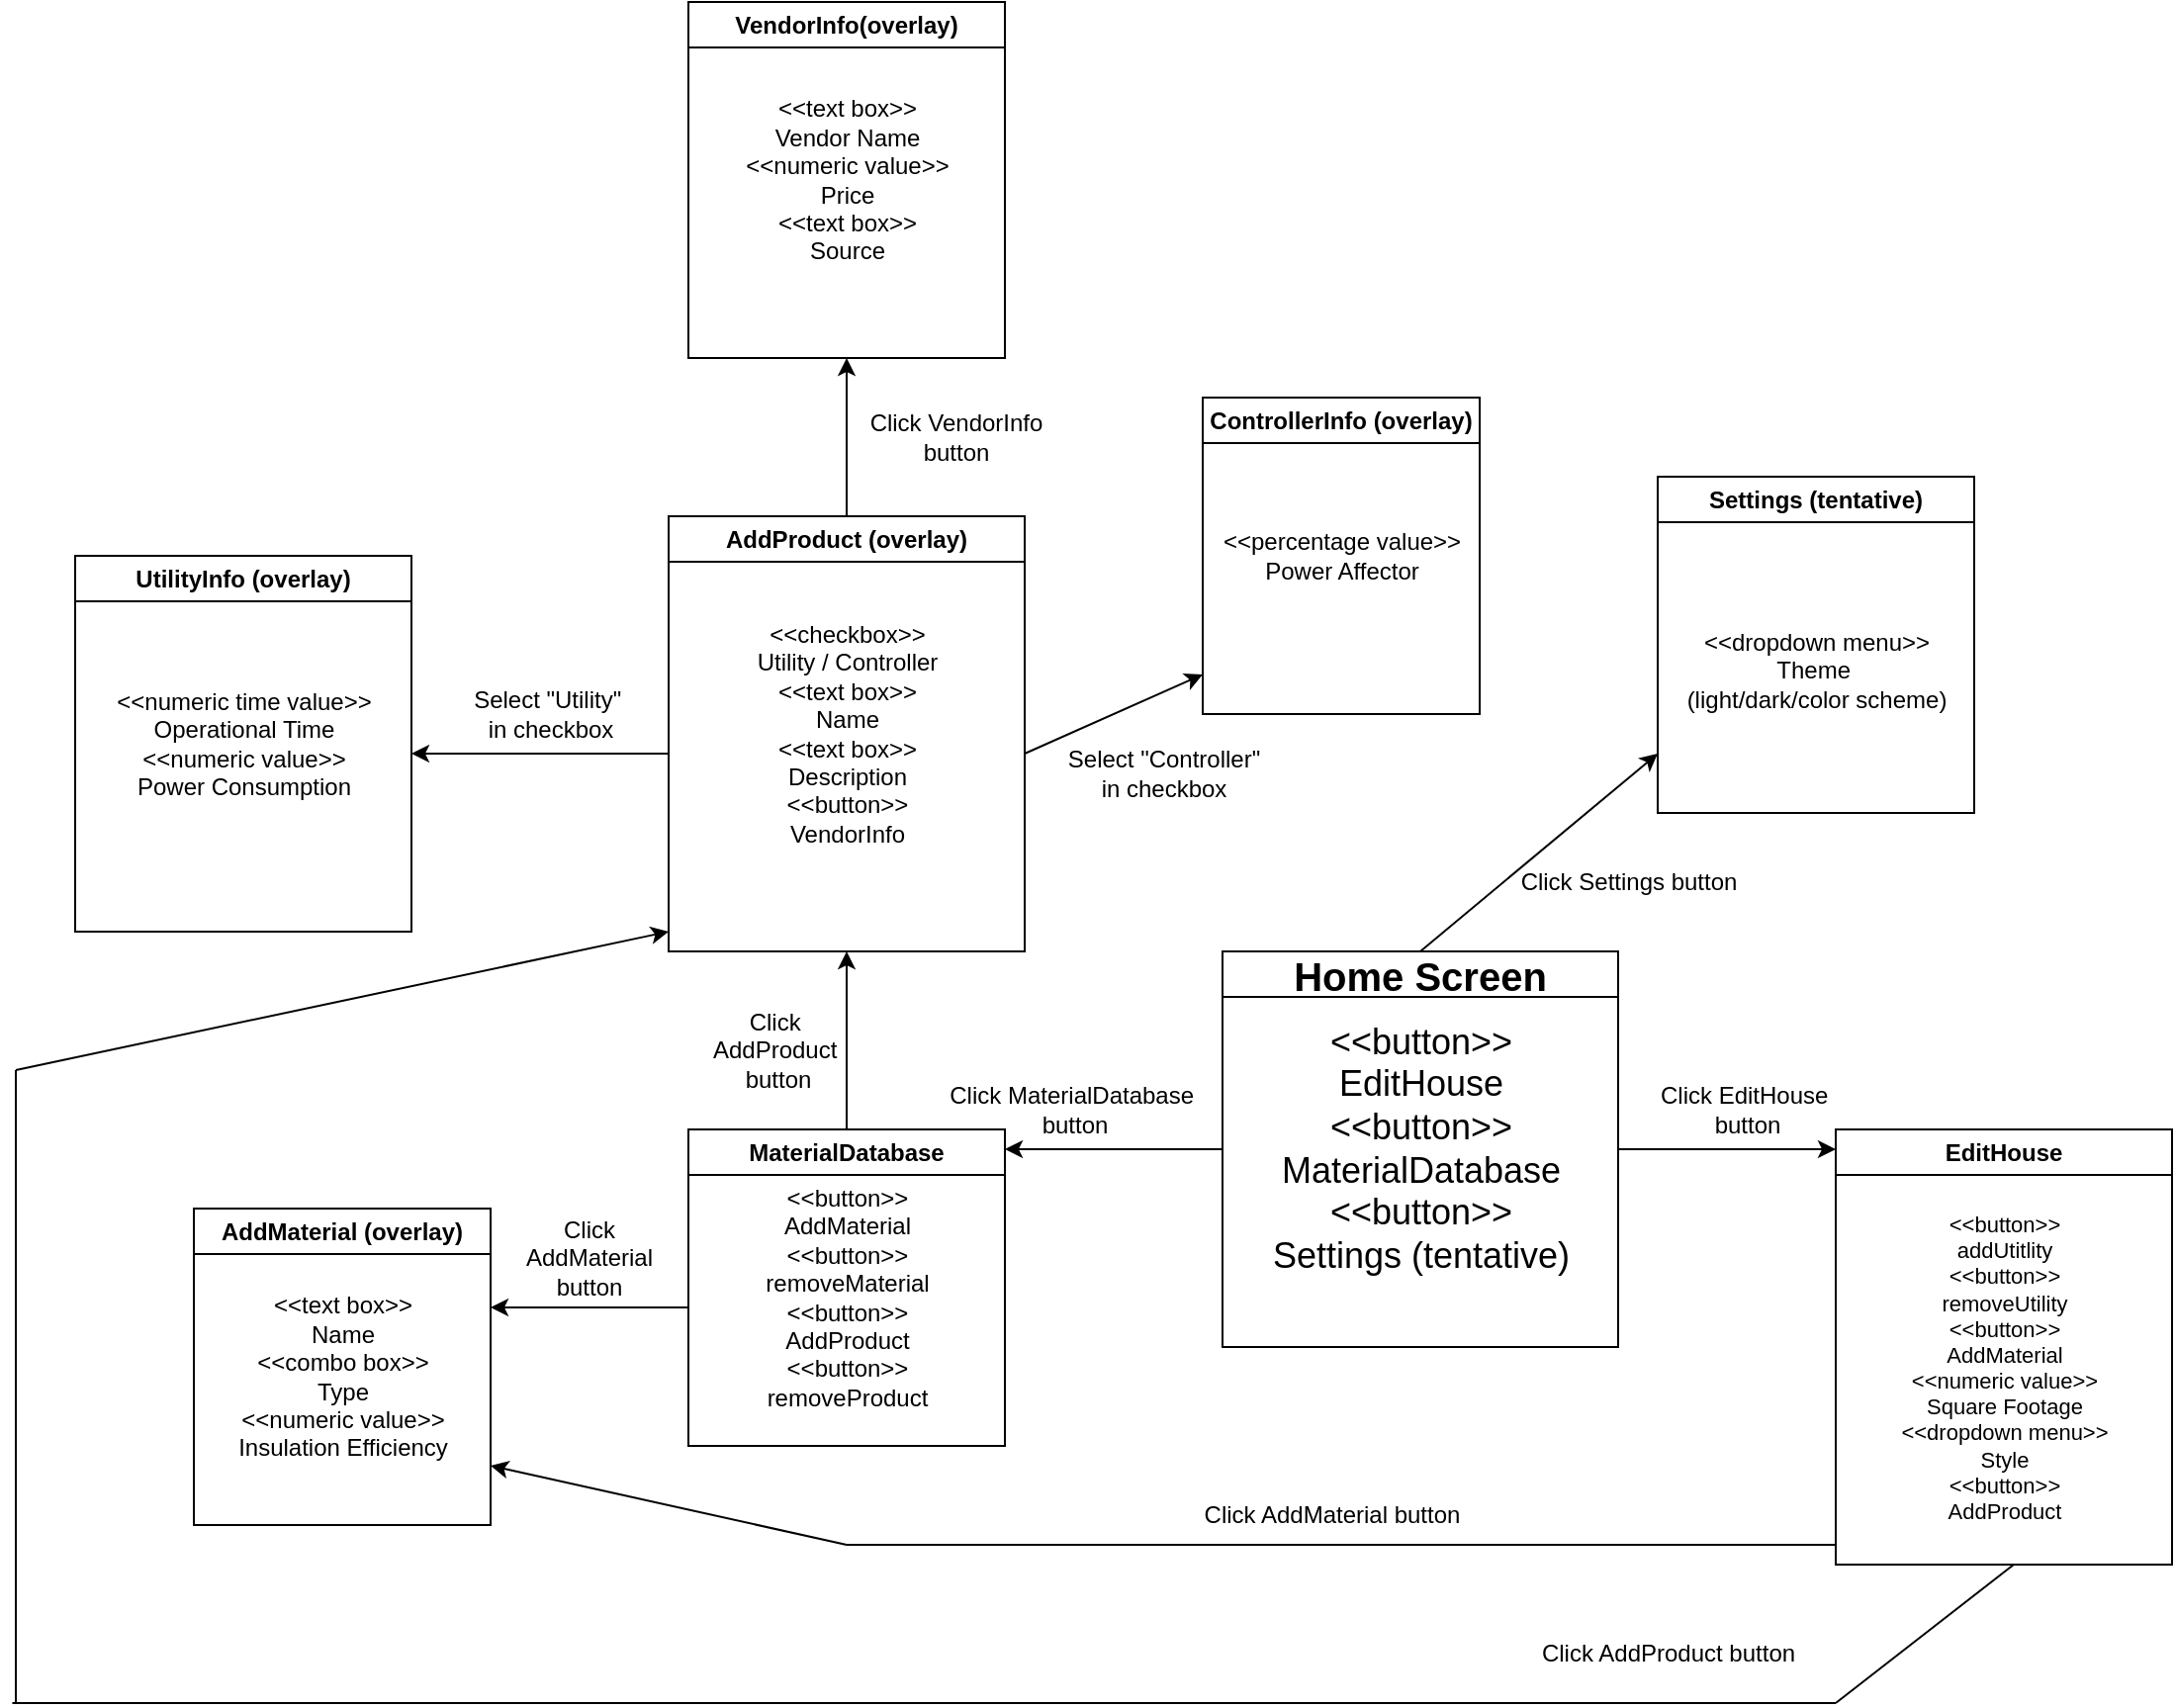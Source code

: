 <mxfile version="24.3.0" type="github">
  <diagram name="Page-1" id="PuLB1DdDrO7nmJHF8hCm">
    <mxGraphModel dx="2093" dy="1942" grid="1" gridSize="10" guides="1" tooltips="1" connect="1" arrows="1" fold="1" page="1" pageScale="1" pageWidth="850" pageHeight="1100" math="0" shadow="0">
      <root>
        <mxCell id="0" />
        <mxCell id="1" parent="0" />
        <mxCell id="OUQnIHwVqGI0HXNHsA7D-2" value="&lt;font style=&quot;font-size: 20px;&quot;&gt;Home Screen&lt;/font&gt;" style="swimlane;whiteSpace=wrap;html=1;" parent="1" vertex="1">
          <mxGeometry x="290" y="140" width="200" height="200" as="geometry" />
        </mxCell>
        <mxCell id="OUQnIHwVqGI0HXNHsA7D-3" value="&lt;font style=&quot;font-size: 18px;&quot;&gt;&amp;lt;&amp;lt;button&amp;gt;&amp;gt;&lt;/font&gt;&lt;div style=&quot;font-size: 18px;&quot;&gt;&lt;font style=&quot;font-size: 18px;&quot;&gt;EditHouse&lt;/font&gt;&lt;/div&gt;&lt;div style=&quot;font-size: 18px;&quot;&gt;&lt;font style=&quot;font-size: 18px;&quot;&gt;&amp;lt;&amp;lt;button&amp;gt;&amp;gt;&lt;/font&gt;&lt;/div&gt;&lt;div style=&quot;font-size: 18px;&quot;&gt;&lt;font style=&quot;font-size: 18px;&quot;&gt;MaterialDatabase&lt;/font&gt;&lt;/div&gt;&lt;div style=&quot;font-size: 18px;&quot;&gt;&lt;font style=&quot;font-size: 18px;&quot;&gt;&amp;lt;&amp;lt;button&amp;gt;&amp;gt;&lt;/font&gt;&lt;/div&gt;&lt;div style=&quot;font-size: 18px;&quot;&gt;&lt;font style=&quot;font-size: 18px;&quot;&gt;Settings (tentative)&lt;/font&gt;&lt;/div&gt;" style="text;html=1;align=center;verticalAlign=middle;resizable=0;points=[];autosize=1;strokeColor=none;fillColor=none;" parent="OUQnIHwVqGI0HXNHsA7D-2" vertex="1">
          <mxGeometry x="15" y="30" width="170" height="140" as="geometry" />
        </mxCell>
        <mxCell id="OUQnIHwVqGI0HXNHsA7D-4" value="" style="endArrow=classic;html=1;rounded=0;" parent="1" edge="1">
          <mxGeometry width="50" height="50" relative="1" as="geometry">
            <mxPoint x="490" y="240" as="sourcePoint" />
            <mxPoint x="600" y="240" as="targetPoint" />
          </mxGeometry>
        </mxCell>
        <mxCell id="OUQnIHwVqGI0HXNHsA7D-5" value="Click EditHouse&amp;nbsp;&lt;div&gt;button&lt;/div&gt;" style="text;html=1;align=center;verticalAlign=middle;resizable=0;points=[];autosize=1;strokeColor=none;fillColor=none;" parent="1" vertex="1">
          <mxGeometry x="500" y="200" width="110" height="40" as="geometry" />
        </mxCell>
        <mxCell id="OUQnIHwVqGI0HXNHsA7D-6" value="EditHouse" style="swimlane;whiteSpace=wrap;html=1;" parent="1" vertex="1">
          <mxGeometry x="600" y="230" width="170" height="220" as="geometry" />
        </mxCell>
        <mxCell id="OUQnIHwVqGI0HXNHsA7D-7" value="&lt;font style=&quot;font-size: 11px;&quot;&gt;&amp;lt;&amp;lt;button&amp;gt;&amp;gt;&lt;/font&gt;&lt;div style=&quot;font-size: 11px;&quot;&gt;&lt;font style=&quot;font-size: 11px;&quot;&gt;addUtitlity&lt;/font&gt;&lt;/div&gt;&lt;div style=&quot;font-size: 11px;&quot;&gt;&lt;font style=&quot;font-size: 11px;&quot;&gt;&amp;lt;&amp;lt;button&amp;gt;&amp;gt;&lt;/font&gt;&lt;/div&gt;&lt;div style=&quot;font-size: 11px;&quot;&gt;&lt;font style=&quot;font-size: 11px;&quot;&gt;removeUtility&lt;/font&gt;&lt;/div&gt;&lt;div style=&quot;font-size: 11px;&quot;&gt;&lt;font style=&quot;font-size: 11px;&quot;&gt;&amp;lt;&amp;lt;button&amp;gt;&amp;gt;&lt;br&gt;AddMaterial&lt;/font&gt;&lt;/div&gt;&lt;div style=&quot;font-size: 11px;&quot;&gt;&lt;font style=&quot;font-size: 11px;&quot;&gt;&amp;lt;&amp;lt;numeric value&amp;gt;&amp;gt;&lt;br&gt;Square Footage&lt;/font&gt;&lt;/div&gt;&lt;div style=&quot;font-size: 11px;&quot;&gt;&lt;font style=&quot;font-size: 11px;&quot;&gt;&amp;lt;&amp;lt;dropdown menu&amp;gt;&amp;gt;&lt;/font&gt;&lt;/div&gt;&lt;div style=&quot;font-size: 11px;&quot;&gt;&lt;font style=&quot;font-size: 11px;&quot;&gt;Style&lt;/font&gt;&lt;/div&gt;&lt;div style=&quot;font-size: 11px;&quot;&gt;&lt;font style=&quot;font-size: 11px;&quot;&gt;&amp;lt;&amp;lt;button&amp;gt;&amp;gt;&lt;/font&gt;&lt;/div&gt;&lt;div style=&quot;font-size: 11px;&quot;&gt;&lt;font style=&quot;font-size: 11px;&quot;&gt;AddProduct&lt;/font&gt;&lt;/div&gt;" style="text;html=1;align=center;verticalAlign=middle;resizable=0;points=[];autosize=1;strokeColor=none;fillColor=none;" parent="OUQnIHwVqGI0HXNHsA7D-6" vertex="1">
          <mxGeometry x="20" y="35" width="130" height="170" as="geometry" />
        </mxCell>
        <mxCell id="OUQnIHwVqGI0HXNHsA7D-9" value="" style="endArrow=classic;html=1;rounded=0;exitX=0;exitY=0.5;exitDx=0;exitDy=0;" parent="1" source="OUQnIHwVqGI0HXNHsA7D-2" edge="1">
          <mxGeometry width="50" height="50" relative="1" as="geometry">
            <mxPoint x="310" y="310" as="sourcePoint" />
            <mxPoint x="180" y="240" as="targetPoint" />
          </mxGeometry>
        </mxCell>
        <mxCell id="OUQnIHwVqGI0HXNHsA7D-10" value="Click MaterialDatabase&amp;nbsp;&lt;div&gt;button&lt;/div&gt;" style="text;html=1;align=center;verticalAlign=middle;resizable=0;points=[];autosize=1;strokeColor=none;fillColor=none;" parent="1" vertex="1">
          <mxGeometry x="140" y="200" width="150" height="40" as="geometry" />
        </mxCell>
        <mxCell id="OUQnIHwVqGI0HXNHsA7D-11" value="MaterialDatabase" style="swimlane;whiteSpace=wrap;html=1;" parent="1" vertex="1">
          <mxGeometry x="20" y="230" width="160" height="160" as="geometry" />
        </mxCell>
        <mxCell id="OUQnIHwVqGI0HXNHsA7D-18" value="&amp;lt;&amp;lt;button&amp;gt;&amp;gt;&lt;div&gt;AddMaterial&lt;/div&gt;&lt;div&gt;&amp;lt;&amp;lt;button&amp;gt;&amp;gt;&lt;/div&gt;&lt;div&gt;removeMaterial&lt;/div&gt;&lt;div&gt;&amp;lt;&amp;lt;button&amp;gt;&amp;gt;&lt;/div&gt;&lt;div&gt;AddProduct&lt;/div&gt;&lt;div&gt;&amp;lt;&amp;lt;button&amp;gt;&amp;gt;&lt;/div&gt;&lt;div&gt;removeProduct&lt;/div&gt;" style="text;html=1;align=center;verticalAlign=middle;resizable=0;points=[];autosize=1;strokeColor=none;fillColor=none;" parent="OUQnIHwVqGI0HXNHsA7D-11" vertex="1">
          <mxGeometry x="25" y="20" width="110" height="130" as="geometry" />
        </mxCell>
        <mxCell id="OUQnIHwVqGI0HXNHsA7D-19" value="" style="endArrow=classic;html=1;rounded=0;" parent="OUQnIHwVqGI0HXNHsA7D-11" edge="1">
          <mxGeometry width="50" height="50" relative="1" as="geometry">
            <mxPoint y="90" as="sourcePoint" />
            <mxPoint x="-100" y="90" as="targetPoint" />
          </mxGeometry>
        </mxCell>
        <mxCell id="OUQnIHwVqGI0HXNHsA7D-14" value="" style="endArrow=none;html=1;rounded=0;" parent="1" edge="1">
          <mxGeometry width="50" height="50" relative="1" as="geometry">
            <mxPoint x="100" y="440" as="sourcePoint" />
            <mxPoint x="600" y="440" as="targetPoint" />
          </mxGeometry>
        </mxCell>
        <mxCell id="OUQnIHwVqGI0HXNHsA7D-16" value="" style="endArrow=classic;html=1;rounded=0;" parent="1" edge="1">
          <mxGeometry width="50" height="50" relative="1" as="geometry">
            <mxPoint x="100" y="440" as="sourcePoint" />
            <mxPoint x="-80" y="400" as="targetPoint" />
          </mxGeometry>
        </mxCell>
        <mxCell id="OUQnIHwVqGI0HXNHsA7D-17" value="Click AddMaterial button" style="text;html=1;align=center;verticalAlign=middle;resizable=0;points=[];autosize=1;strokeColor=none;fillColor=none;" parent="1" vertex="1">
          <mxGeometry x="270" y="410" width="150" height="30" as="geometry" />
        </mxCell>
        <mxCell id="OUQnIHwVqGI0HXNHsA7D-20" value="Click AddMaterial button" style="text;html=1;align=center;verticalAlign=middle;whiteSpace=wrap;rounded=0;" parent="1" vertex="1">
          <mxGeometry x="-60" y="280" width="60" height="30" as="geometry" />
        </mxCell>
        <mxCell id="OUQnIHwVqGI0HXNHsA7D-21" value="AddMaterial (overlay)" style="swimlane;whiteSpace=wrap;html=1;" parent="1" vertex="1">
          <mxGeometry x="-230" y="270" width="150" height="160" as="geometry" />
        </mxCell>
        <mxCell id="OUQnIHwVqGI0HXNHsA7D-22" value="&amp;lt;&amp;lt;text box&amp;gt;&amp;gt;&lt;div&gt;Name&lt;/div&gt;&lt;div&gt;&amp;lt;&amp;lt;combo box&amp;gt;&amp;gt;&lt;/div&gt;&lt;div&gt;Type&lt;/div&gt;&lt;div&gt;&amp;lt;&amp;lt;numeric value&amp;gt;&amp;gt;&lt;br&gt;Insulation Efficiency&lt;/div&gt;" style="text;html=1;align=center;verticalAlign=middle;resizable=0;points=[];autosize=1;strokeColor=none;fillColor=none;" parent="OUQnIHwVqGI0HXNHsA7D-21" vertex="1">
          <mxGeometry x="10" y="35" width="130" height="100" as="geometry" />
        </mxCell>
        <mxCell id="OUQnIHwVqGI0HXNHsA7D-23" value="" style="endArrow=classic;html=1;rounded=0;" parent="1" edge="1">
          <mxGeometry width="50" height="50" relative="1" as="geometry">
            <mxPoint x="100" y="230" as="sourcePoint" />
            <mxPoint x="100" y="140" as="targetPoint" />
          </mxGeometry>
        </mxCell>
        <mxCell id="OUQnIHwVqGI0HXNHsA7D-24" value="Click&amp;nbsp;&lt;div&gt;AddProduct&amp;nbsp;&lt;div&gt;button&lt;/div&gt;&lt;/div&gt;" style="text;html=1;align=center;verticalAlign=middle;resizable=0;points=[];autosize=1;strokeColor=none;fillColor=none;" parent="1" vertex="1">
          <mxGeometry x="20" y="160" width="90" height="60" as="geometry" />
        </mxCell>
        <mxCell id="OUQnIHwVqGI0HXNHsA7D-25" value="AddProduct (overlay)" style="swimlane;whiteSpace=wrap;html=1;" parent="1" vertex="1">
          <mxGeometry x="10" y="-80" width="180" height="220" as="geometry" />
        </mxCell>
        <mxCell id="OUQnIHwVqGI0HXNHsA7D-26" value="&amp;lt;&amp;lt;checkbox&amp;gt;&amp;gt;&lt;div&gt;Utility / Controller&lt;/div&gt;&lt;div&gt;&amp;lt;&amp;lt;text box&amp;gt;&amp;gt;&lt;/div&gt;&lt;div&gt;Name&lt;/div&gt;&lt;div&gt;&amp;lt;&amp;lt;text box&amp;gt;&amp;gt;&lt;/div&gt;&lt;div&gt;Description&lt;/div&gt;&lt;div&gt;&amp;lt;&amp;lt;button&amp;gt;&amp;gt;&lt;/div&gt;&lt;div&gt;VendorInfo&lt;/div&gt;" style="text;html=1;align=center;verticalAlign=middle;resizable=0;points=[];autosize=1;strokeColor=none;fillColor=none;" parent="OUQnIHwVqGI0HXNHsA7D-25" vertex="1">
          <mxGeometry x="35" y="45" width="110" height="130" as="geometry" />
        </mxCell>
        <mxCell id="OUQnIHwVqGI0HXNHsA7D-31" value="" style="endArrow=classic;html=1;rounded=0;" parent="OUQnIHwVqGI0HXNHsA7D-25" edge="1">
          <mxGeometry width="50" height="50" relative="1" as="geometry">
            <mxPoint y="120" as="sourcePoint" />
            <mxPoint x="-130" y="120" as="targetPoint" />
          </mxGeometry>
        </mxCell>
        <mxCell id="OUQnIHwVqGI0HXNHsA7D-27" value="" style="endArrow=classic;html=1;rounded=0;" parent="1" edge="1">
          <mxGeometry width="50" height="50" relative="1" as="geometry">
            <mxPoint x="190" y="40" as="sourcePoint" />
            <mxPoint x="280" as="targetPoint" />
          </mxGeometry>
        </mxCell>
        <mxCell id="OUQnIHwVqGI0HXNHsA7D-28" value="Select &quot;Controller&quot; &lt;br&gt;in checkbox" style="text;html=1;align=center;verticalAlign=middle;resizable=0;points=[];autosize=1;strokeColor=none;fillColor=none;" parent="1" vertex="1">
          <mxGeometry x="200" y="30" width="120" height="40" as="geometry" />
        </mxCell>
        <mxCell id="OUQnIHwVqGI0HXNHsA7D-29" value="ControllerInfo (overlay)" style="swimlane;whiteSpace=wrap;html=1;startSize=23;" parent="1" vertex="1">
          <mxGeometry x="280" y="-140" width="140" height="160" as="geometry" />
        </mxCell>
        <mxCell id="OUQnIHwVqGI0HXNHsA7D-35" value="&amp;lt;&amp;lt;percentage value&amp;gt;&amp;gt;&lt;div&gt;Power Affector&lt;/div&gt;" style="text;html=1;align=center;verticalAlign=middle;resizable=0;points=[];autosize=1;strokeColor=none;fillColor=none;" parent="OUQnIHwVqGI0HXNHsA7D-29" vertex="1">
          <mxGeometry y="60" width="140" height="40" as="geometry" />
        </mxCell>
        <mxCell id="OUQnIHwVqGI0HXNHsA7D-32" value="UtilityInfo (overlay)" style="swimlane;whiteSpace=wrap;html=1;" parent="1" vertex="1">
          <mxGeometry x="-290" y="-60" width="170" height="190" as="geometry" />
        </mxCell>
        <mxCell id="OUQnIHwVqGI0HXNHsA7D-34" value="&amp;lt;&amp;lt;numeric time value&amp;gt;&amp;gt;&lt;div&gt;Operational Time&lt;/div&gt;&lt;div&gt;&amp;lt;&amp;lt;numeric value&amp;gt;&amp;gt;&lt;br&gt;Power Consumption&lt;/div&gt;" style="text;html=1;align=center;verticalAlign=middle;resizable=0;points=[];autosize=1;strokeColor=none;fillColor=none;" parent="OUQnIHwVqGI0HXNHsA7D-32" vertex="1">
          <mxGeometry x="10" y="60" width="150" height="70" as="geometry" />
        </mxCell>
        <mxCell id="OUQnIHwVqGI0HXNHsA7D-33" value="Select &quot;Utility&quot;&amp;nbsp;&lt;div&gt;in checkbox&lt;/div&gt;" style="text;html=1;align=center;verticalAlign=middle;resizable=0;points=[];autosize=1;strokeColor=none;fillColor=none;" parent="1" vertex="1">
          <mxGeometry x="-100" width="100" height="40" as="geometry" />
        </mxCell>
        <mxCell id="OUQnIHwVqGI0HXNHsA7D-36" value="" style="endArrow=classic;html=1;rounded=0;" parent="1" edge="1">
          <mxGeometry width="50" height="50" relative="1" as="geometry">
            <mxPoint x="100" y="-80" as="sourcePoint" />
            <mxPoint x="100" y="-160" as="targetPoint" />
          </mxGeometry>
        </mxCell>
        <mxCell id="OUQnIHwVqGI0HXNHsA7D-37" value="VendorInfo(overlay)" style="swimlane;whiteSpace=wrap;html=1;" parent="1" vertex="1">
          <mxGeometry x="20" y="-340" width="160" height="180" as="geometry" />
        </mxCell>
        <mxCell id="OUQnIHwVqGI0HXNHsA7D-39" value="&amp;lt;&amp;lt;text box&amp;gt;&amp;gt;&lt;div&gt;Vendor Name&lt;/div&gt;&lt;div&gt;&amp;lt;&amp;lt;numeric value&amp;gt;&amp;gt;&lt;br&gt;Price&lt;/div&gt;&lt;div&gt;&amp;lt;&amp;lt;text box&amp;gt;&amp;gt;&lt;br&gt;Source&lt;/div&gt;" style="text;html=1;align=center;verticalAlign=middle;resizable=0;points=[];autosize=1;strokeColor=none;fillColor=none;" parent="OUQnIHwVqGI0HXNHsA7D-37" vertex="1">
          <mxGeometry x="15" y="40" width="130" height="100" as="geometry" />
        </mxCell>
        <mxCell id="OUQnIHwVqGI0HXNHsA7D-38" value="Click VendorInfo&lt;div&gt;button&lt;/div&gt;" style="text;html=1;align=center;verticalAlign=middle;resizable=0;points=[];autosize=1;strokeColor=none;fillColor=none;" parent="1" vertex="1">
          <mxGeometry x="100" y="-140" width="110" height="40" as="geometry" />
        </mxCell>
        <mxCell id="fruT9f8GjVpo4-_wTnko-1" value="" style="endArrow=classic;html=1;rounded=0;" edge="1" parent="1">
          <mxGeometry width="50" height="50" relative="1" as="geometry">
            <mxPoint x="390" y="140" as="sourcePoint" />
            <mxPoint x="510" y="40" as="targetPoint" />
          </mxGeometry>
        </mxCell>
        <mxCell id="fruT9f8GjVpo4-_wTnko-2" value="Settings (tentative)" style="swimlane;whiteSpace=wrap;html=1;" vertex="1" parent="1">
          <mxGeometry x="510" y="-100" width="160" height="170" as="geometry" />
        </mxCell>
        <mxCell id="fruT9f8GjVpo4-_wTnko-3" value="&amp;lt;&amp;lt;dropdown menu&amp;gt;&amp;gt;&lt;div&gt;Theme&amp;nbsp;&lt;/div&gt;&lt;div&gt;(light/dark/color scheme)&lt;br&gt;&lt;div&gt;&lt;br&gt;&lt;/div&gt;&lt;/div&gt;" style="text;html=1;align=center;verticalAlign=middle;resizable=0;points=[];autosize=1;strokeColor=none;fillColor=none;" vertex="1" parent="fruT9f8GjVpo4-_wTnko-2">
          <mxGeometry x="5" y="70" width="150" height="70" as="geometry" />
        </mxCell>
        <mxCell id="fruT9f8GjVpo4-_wTnko-4" value="Click Settings button" style="text;html=1;align=center;verticalAlign=middle;resizable=0;points=[];autosize=1;strokeColor=none;fillColor=none;" vertex="1" parent="1">
          <mxGeometry x="430" y="90" width="130" height="30" as="geometry" />
        </mxCell>
        <mxCell id="fruT9f8GjVpo4-_wTnko-8" value="" style="endArrow=none;html=1;rounded=0;" edge="1" parent="1">
          <mxGeometry width="50" height="50" relative="1" as="geometry">
            <mxPoint x="600" y="520" as="sourcePoint" />
            <mxPoint x="690" y="450" as="targetPoint" />
          </mxGeometry>
        </mxCell>
        <mxCell id="fruT9f8GjVpo4-_wTnko-9" value="" style="endArrow=none;html=1;rounded=0;" edge="1" parent="1">
          <mxGeometry width="50" height="50" relative="1" as="geometry">
            <mxPoint x="-321.778" y="520" as="sourcePoint" />
            <mxPoint x="600" y="520" as="targetPoint" />
          </mxGeometry>
        </mxCell>
        <mxCell id="fruT9f8GjVpo4-_wTnko-10" value="" style="endArrow=none;html=1;rounded=0;" edge="1" parent="1">
          <mxGeometry width="50" height="50" relative="1" as="geometry">
            <mxPoint x="-320" y="520" as="sourcePoint" />
            <mxPoint x="-320" y="200" as="targetPoint" />
          </mxGeometry>
        </mxCell>
        <mxCell id="fruT9f8GjVpo4-_wTnko-11" value="" style="endArrow=classic;html=1;rounded=0;" edge="1" parent="1">
          <mxGeometry width="50" height="50" relative="1" as="geometry">
            <mxPoint x="-320" y="200" as="sourcePoint" />
            <mxPoint x="10" y="130" as="targetPoint" />
          </mxGeometry>
        </mxCell>
        <mxCell id="fruT9f8GjVpo4-_wTnko-12" value="Click AddProduct button" style="text;html=1;align=center;verticalAlign=middle;resizable=0;points=[];autosize=1;strokeColor=none;fillColor=none;" vertex="1" parent="1">
          <mxGeometry x="440" y="480" width="150" height="30" as="geometry" />
        </mxCell>
      </root>
    </mxGraphModel>
  </diagram>
</mxfile>
